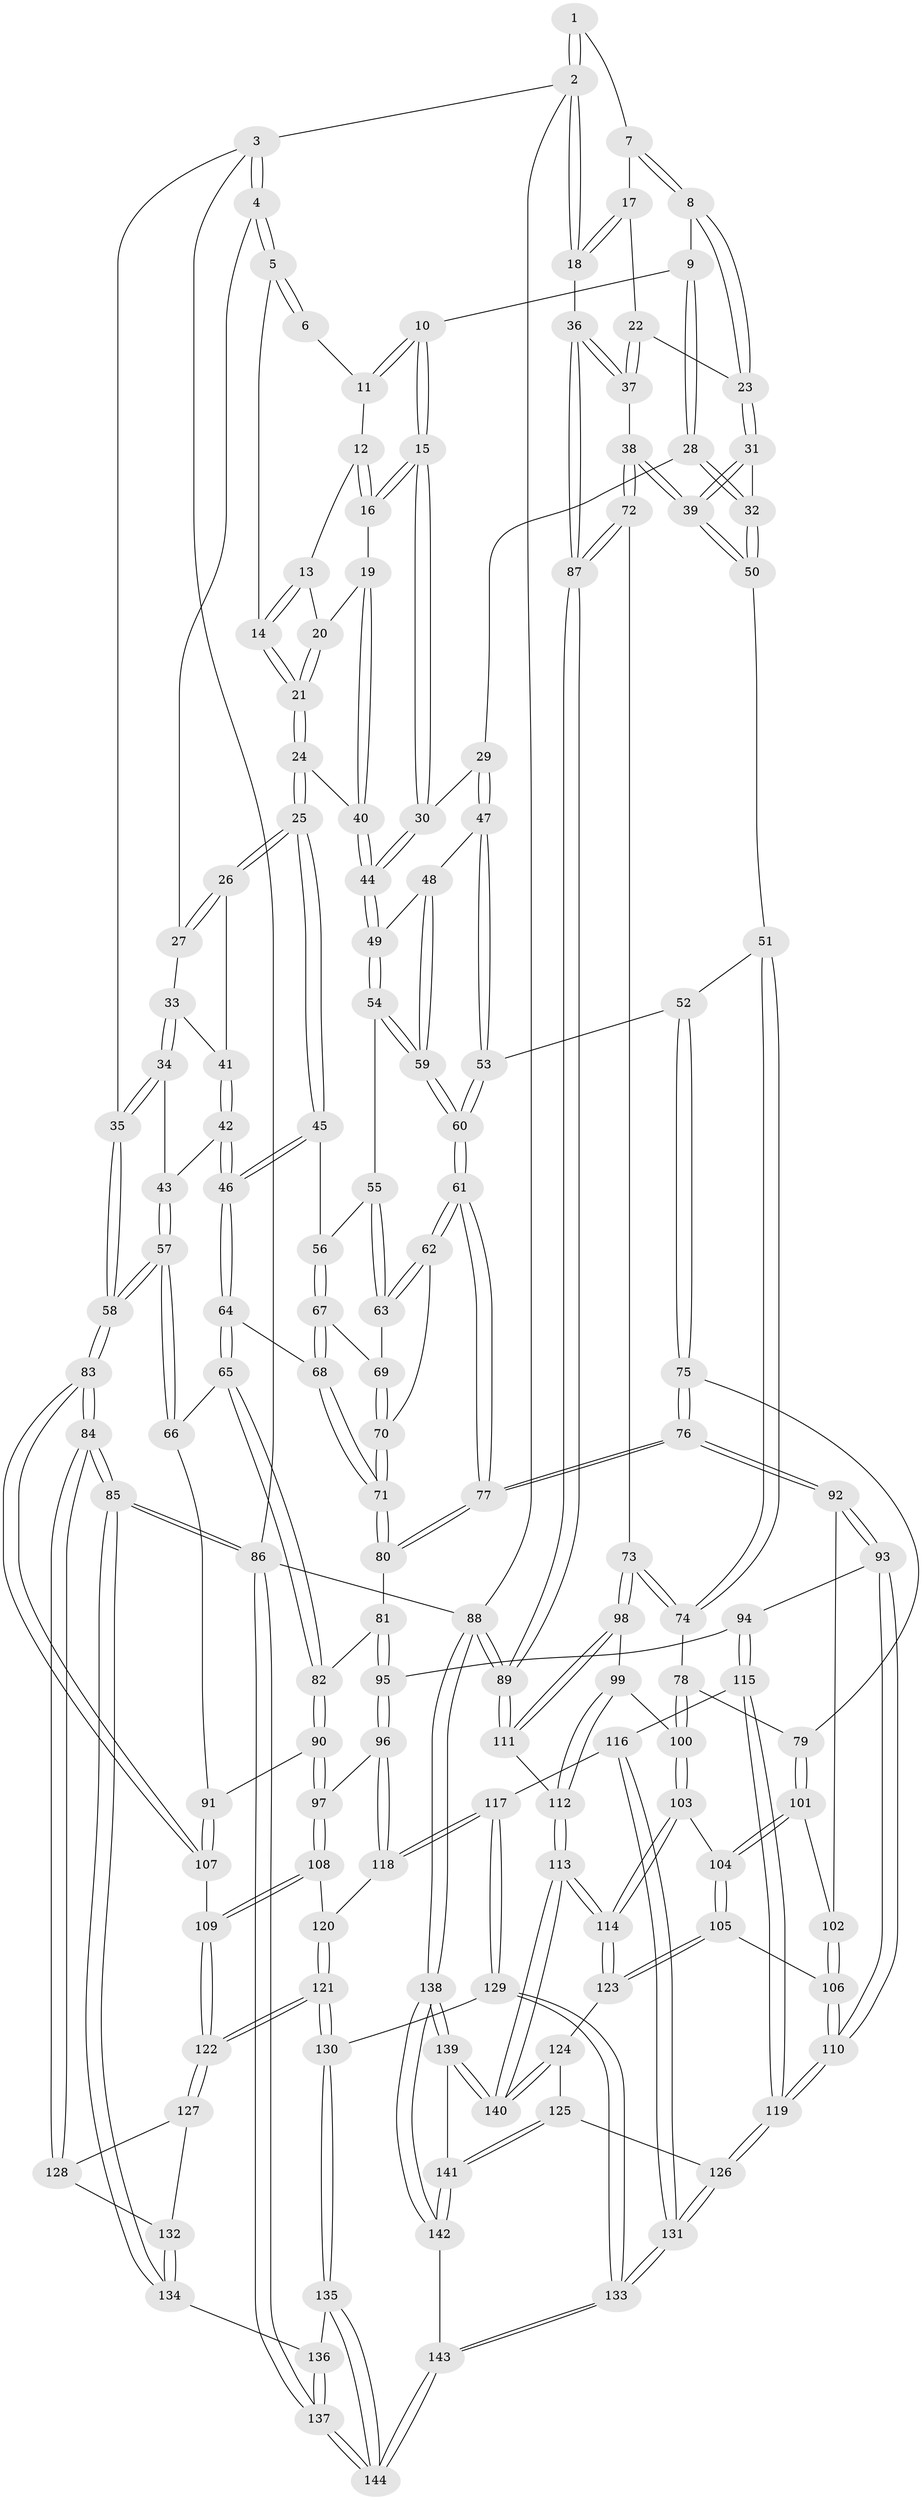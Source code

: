 // coarse degree distribution, {3: 0.06976744186046512, 7: 0.023255813953488372, 6: 0.23255813953488372, 4: 0.32558139534883723, 5: 0.3488372093023256}
// Generated by graph-tools (version 1.1) at 2025/21/03/04/25 18:21:08]
// undirected, 144 vertices, 357 edges
graph export_dot {
graph [start="1"]
  node [color=gray90,style=filled];
  1 [pos="+0.8032820344627478+0"];
  2 [pos="+1+0"];
  3 [pos="+0+0"];
  4 [pos="+0.014201340535190742+0"];
  5 [pos="+0.05098948234252571+0"];
  6 [pos="+0.5259415267697566+0"];
  7 [pos="+0.8049772061313437+0"];
  8 [pos="+0.789830974750023+0.07554302776467693"];
  9 [pos="+0.7639583961127921+0.08914203802300132"];
  10 [pos="+0.6098946908575124+0.08168160920638119"];
  11 [pos="+0.5264927735075996+0"];
  12 [pos="+0.5062199835852693+0"];
  13 [pos="+0.4350622223411597+0.08708942795904297"];
  14 [pos="+0.3222132301811504+0.07614341068981459"];
  15 [pos="+0.5635358634849714+0.17907341618780456"];
  16 [pos="+0.5250054784846888+0.16278785724334652"];
  17 [pos="+1+0.08953540966915668"];
  18 [pos="+1+0.16410508857925263"];
  19 [pos="+0.4820188003158503+0.15574622287360407"];
  20 [pos="+0.4372928016092514+0.09235536880174015"];
  21 [pos="+0.33552393648864054+0.20342664622435003"];
  22 [pos="+0.8196191197058839+0.11297831517542795"];
  23 [pos="+0.8137236096509202+0.10988796349959905"];
  24 [pos="+0.33413146018332757+0.23701110198989275"];
  25 [pos="+0.2960365390040607+0.25810702679626474"];
  26 [pos="+0.23504137296484354+0.19789846399615632"];
  27 [pos="+0.053323585240948566+0"];
  28 [pos="+0.6509545967003104+0.24228926659739758"];
  29 [pos="+0.6000047821978666+0.21998323524767804"];
  30 [pos="+0.5671839984544762+0.1859597586991964"];
  31 [pos="+0.8097688306820928+0.14921721965294174"];
  32 [pos="+0.7135558494580033+0.33668926472351995"];
  33 [pos="+0.151711591537888+0.2144281913243805"];
  34 [pos="+0.11607053616577241+0.2591081377643202"];
  35 [pos="+0+0"];
  36 [pos="+1+0.24763340098691983"];
  37 [pos="+1+0.2786101258318945"];
  38 [pos="+0.8692196692608325+0.37156111071511433"];
  39 [pos="+0.8630888230323618+0.36935793488615326"];
  40 [pos="+0.3728422098219502+0.24173252105942744"];
  41 [pos="+0.16554358994350227+0.21376485814749757"];
  42 [pos="+0.21341926685961587+0.3324457530224011"];
  43 [pos="+0.12863781577636488+0.30097577423991473"];
  44 [pos="+0.4423358721690498+0.29927863603053684"];
  45 [pos="+0.2694125398698272+0.30797197710407914"];
  46 [pos="+0.22458147517268137+0.3370958699935847"];
  47 [pos="+0.514255001291019+0.3394956879452872"];
  48 [pos="+0.5004721314200369+0.33696559834000667"];
  49 [pos="+0.45185887822652443+0.31755275347341433"];
  50 [pos="+0.7175773683223412+0.34637257566385143"];
  51 [pos="+0.6824192808904936+0.3855441294391784"];
  52 [pos="+0.6211409508309685+0.4123592070327416"];
  53 [pos="+0.5650429343813648+0.3953391750974376"];
  54 [pos="+0.41766893674559313+0.37778076725999427"];
  55 [pos="+0.35448272713399953+0.38514568220030526"];
  56 [pos="+0.3416841004758462+0.3827478931807767"];
  57 [pos="+0+0.4670529478927816"];
  58 [pos="+0+0.4724754549971586"];
  59 [pos="+0.451389736428153+0.4625215631118627"];
  60 [pos="+0.45311975360560963+0.47071359354736264"];
  61 [pos="+0.44668728187627976+0.4916373141776925"];
  62 [pos="+0.41963080255016044+0.48038128628973076"];
  63 [pos="+0.37955316981768344+0.4305099737019951"];
  64 [pos="+0.20385193342319677+0.42121299876569684"];
  65 [pos="+0.1559991391477884+0.477356912725371"];
  66 [pos="+0.055665592666305476+0.47679926692782676"];
  67 [pos="+0.33089613052151+0.4358869553735036"];
  68 [pos="+0.2796163143747341+0.45961366983038504"];
  69 [pos="+0.3413124940498331+0.4491439916666831"];
  70 [pos="+0.3545623320893336+0.4698301925671106"];
  71 [pos="+0.3083169070937078+0.5174403106602035"];
  72 [pos="+0.8775039866999876+0.5803648036579165"];
  73 [pos="+0.8768147171697523+0.5809284589024084"];
  74 [pos="+0.7170705550301207+0.5329185902178415"];
  75 [pos="+0.5963021635939144+0.48343144171756447"];
  76 [pos="+0.4678515845158217+0.5640205759015062"];
  77 [pos="+0.46036080696049686+0.5538221995589059"];
  78 [pos="+0.6575301721041792+0.5774666042256047"];
  79 [pos="+0.6522002538985388+0.5802252384985076"];
  80 [pos="+0.3071020960584488+0.5472164133633403"];
  81 [pos="+0.30396036321151004+0.5501714106666451"];
  82 [pos="+0.19743446348275254+0.5530427632567319"];
  83 [pos="+0+0.6082775765344794"];
  84 [pos="+0+0.6952093058428361"];
  85 [pos="+0+0.793881239908986"];
  86 [pos="+0+1"];
  87 [pos="+1+0.634214501161474"];
  88 [pos="+1+1"];
  89 [pos="+1+0.9391909810425886"];
  90 [pos="+0.1843824205167896+0.6251926291203507"];
  91 [pos="+0.13907527379597312+0.6255958814309507"];
  92 [pos="+0.47389065886187026+0.5940890119382126"];
  93 [pos="+0.46641814213135585+0.6261999715256414"];
  94 [pos="+0.44138053548121003+0.6495420610195468"];
  95 [pos="+0.3133151288823829+0.6549274105009649"];
  96 [pos="+0.2883813233046986+0.6768747217014138"];
  97 [pos="+0.20285628340946069+0.6635923959511142"];
  98 [pos="+0.8747598760423686+0.5847709662116009"];
  99 [pos="+0.8300309805850289+0.6309755469202313"];
  100 [pos="+0.8043472480171027+0.6468403022251528"];
  101 [pos="+0.6475126139243945+0.5890737076474869"];
  102 [pos="+0.6023186260562262+0.6000641264862757"];
  103 [pos="+0.7204142169708081+0.7140520109271187"];
  104 [pos="+0.6874310161081083+0.7056941483635956"];
  105 [pos="+0.6041908483516816+0.7392301996942598"];
  106 [pos="+0.5867373533381646+0.7385893522604531"];
  107 [pos="+0+0.6463715882070759"];
  108 [pos="+0.18697582265400642+0.694214153192786"];
  109 [pos="+0.11000961266914142+0.7531122813429202"];
  110 [pos="+0.5789111145024967+0.7396279250623802"];
  111 [pos="+0.9308332705952848+0.8218369606927033"];
  112 [pos="+0.8500870440119377+0.8306049475576395"];
  113 [pos="+0.7779581598438573+0.8604534508808865"];
  114 [pos="+0.7760711742789062+0.8573922358422241"];
  115 [pos="+0.4126793817992864+0.7694356617291315"];
  116 [pos="+0.38687260856610145+0.7865887922015996"];
  117 [pos="+0.324958427075839+0.7978833515158703"];
  118 [pos="+0.31423523795844216+0.7802082165402814"];
  119 [pos="+0.5235336528148584+0.8160584490652488"];
  120 [pos="+0.218580559179638+0.7583165170286644"];
  121 [pos="+0.16207045089904268+0.8795459902685934"];
  122 [pos="+0.1316875829864789+0.8398557702986608"];
  123 [pos="+0.6359452902040051+0.8083562179109575"];
  124 [pos="+0.6159748279378423+0.8884710295710658"];
  125 [pos="+0.5964097763193549+0.8989085105461182"];
  126 [pos="+0.5289349503478334+0.8666873508674052"];
  127 [pos="+0.07940813087151187+0.8388777193407826"];
  128 [pos="+0.03195209054672678+0.8298307012398608"];
  129 [pos="+0.2774138273259431+0.887411041848563"];
  130 [pos="+0.17491950127513906+0.9065371585395106"];
  131 [pos="+0.45108079399177015+0.9381084991147418"];
  132 [pos="+0.024843708472618638+0.8804720141653318"];
  133 [pos="+0.41422324569821556+1"];
  134 [pos="+0.02212961024300331+0.8849671992649653"];
  135 [pos="+0.161198964763509+0.9318212860286852"];
  136 [pos="+0.026128532913746685+0.8899372990864949"];
  137 [pos="+0+1"];
  138 [pos="+0.8448904925618962+1"];
  139 [pos="+0.7735836083465321+0.9027795755515776"];
  140 [pos="+0.7721947862435508+0.8769302294499536"];
  141 [pos="+0.6076228636548621+0.9666983673922981"];
  142 [pos="+0.5980625715423151+1"];
  143 [pos="+0.4477912903732806+1"];
  144 [pos="+0.0024692425993014535+1"];
  1 -- 2;
  1 -- 2;
  1 -- 7;
  2 -- 3;
  2 -- 18;
  2 -- 18;
  2 -- 88;
  3 -- 4;
  3 -- 4;
  3 -- 35;
  3 -- 86;
  4 -- 5;
  4 -- 5;
  4 -- 27;
  5 -- 6;
  5 -- 6;
  5 -- 14;
  6 -- 11;
  7 -- 8;
  7 -- 8;
  7 -- 17;
  8 -- 9;
  8 -- 23;
  8 -- 23;
  9 -- 10;
  9 -- 28;
  9 -- 28;
  10 -- 11;
  10 -- 11;
  10 -- 15;
  10 -- 15;
  11 -- 12;
  12 -- 13;
  12 -- 16;
  12 -- 16;
  13 -- 14;
  13 -- 14;
  13 -- 20;
  14 -- 21;
  14 -- 21;
  15 -- 16;
  15 -- 16;
  15 -- 30;
  15 -- 30;
  16 -- 19;
  17 -- 18;
  17 -- 18;
  17 -- 22;
  18 -- 36;
  19 -- 20;
  19 -- 40;
  19 -- 40;
  20 -- 21;
  20 -- 21;
  21 -- 24;
  21 -- 24;
  22 -- 23;
  22 -- 37;
  22 -- 37;
  23 -- 31;
  23 -- 31;
  24 -- 25;
  24 -- 25;
  24 -- 40;
  25 -- 26;
  25 -- 26;
  25 -- 45;
  25 -- 45;
  26 -- 27;
  26 -- 27;
  26 -- 41;
  27 -- 33;
  28 -- 29;
  28 -- 32;
  28 -- 32;
  29 -- 30;
  29 -- 47;
  29 -- 47;
  30 -- 44;
  30 -- 44;
  31 -- 32;
  31 -- 39;
  31 -- 39;
  32 -- 50;
  32 -- 50;
  33 -- 34;
  33 -- 34;
  33 -- 41;
  34 -- 35;
  34 -- 35;
  34 -- 43;
  35 -- 58;
  35 -- 58;
  36 -- 37;
  36 -- 37;
  36 -- 87;
  36 -- 87;
  37 -- 38;
  38 -- 39;
  38 -- 39;
  38 -- 72;
  38 -- 72;
  39 -- 50;
  39 -- 50;
  40 -- 44;
  40 -- 44;
  41 -- 42;
  41 -- 42;
  42 -- 43;
  42 -- 46;
  42 -- 46;
  43 -- 57;
  43 -- 57;
  44 -- 49;
  44 -- 49;
  45 -- 46;
  45 -- 46;
  45 -- 56;
  46 -- 64;
  46 -- 64;
  47 -- 48;
  47 -- 53;
  47 -- 53;
  48 -- 49;
  48 -- 59;
  48 -- 59;
  49 -- 54;
  49 -- 54;
  50 -- 51;
  51 -- 52;
  51 -- 74;
  51 -- 74;
  52 -- 53;
  52 -- 75;
  52 -- 75;
  53 -- 60;
  53 -- 60;
  54 -- 55;
  54 -- 59;
  54 -- 59;
  55 -- 56;
  55 -- 63;
  55 -- 63;
  56 -- 67;
  56 -- 67;
  57 -- 58;
  57 -- 58;
  57 -- 66;
  57 -- 66;
  58 -- 83;
  58 -- 83;
  59 -- 60;
  59 -- 60;
  60 -- 61;
  60 -- 61;
  61 -- 62;
  61 -- 62;
  61 -- 77;
  61 -- 77;
  62 -- 63;
  62 -- 63;
  62 -- 70;
  63 -- 69;
  64 -- 65;
  64 -- 65;
  64 -- 68;
  65 -- 66;
  65 -- 82;
  65 -- 82;
  66 -- 91;
  67 -- 68;
  67 -- 68;
  67 -- 69;
  68 -- 71;
  68 -- 71;
  69 -- 70;
  69 -- 70;
  70 -- 71;
  70 -- 71;
  71 -- 80;
  71 -- 80;
  72 -- 73;
  72 -- 87;
  72 -- 87;
  73 -- 74;
  73 -- 74;
  73 -- 98;
  73 -- 98;
  74 -- 78;
  75 -- 76;
  75 -- 76;
  75 -- 79;
  76 -- 77;
  76 -- 77;
  76 -- 92;
  76 -- 92;
  77 -- 80;
  77 -- 80;
  78 -- 79;
  78 -- 100;
  78 -- 100;
  79 -- 101;
  79 -- 101;
  80 -- 81;
  81 -- 82;
  81 -- 95;
  81 -- 95;
  82 -- 90;
  82 -- 90;
  83 -- 84;
  83 -- 84;
  83 -- 107;
  83 -- 107;
  84 -- 85;
  84 -- 85;
  84 -- 128;
  84 -- 128;
  85 -- 86;
  85 -- 86;
  85 -- 134;
  85 -- 134;
  86 -- 137;
  86 -- 137;
  86 -- 88;
  87 -- 89;
  87 -- 89;
  88 -- 89;
  88 -- 89;
  88 -- 138;
  88 -- 138;
  89 -- 111;
  89 -- 111;
  90 -- 91;
  90 -- 97;
  90 -- 97;
  91 -- 107;
  91 -- 107;
  92 -- 93;
  92 -- 93;
  92 -- 102;
  93 -- 94;
  93 -- 110;
  93 -- 110;
  94 -- 95;
  94 -- 115;
  94 -- 115;
  95 -- 96;
  95 -- 96;
  96 -- 97;
  96 -- 118;
  96 -- 118;
  97 -- 108;
  97 -- 108;
  98 -- 99;
  98 -- 111;
  98 -- 111;
  99 -- 100;
  99 -- 112;
  99 -- 112;
  100 -- 103;
  100 -- 103;
  101 -- 102;
  101 -- 104;
  101 -- 104;
  102 -- 106;
  102 -- 106;
  103 -- 104;
  103 -- 114;
  103 -- 114;
  104 -- 105;
  104 -- 105;
  105 -- 106;
  105 -- 123;
  105 -- 123;
  106 -- 110;
  106 -- 110;
  107 -- 109;
  108 -- 109;
  108 -- 109;
  108 -- 120;
  109 -- 122;
  109 -- 122;
  110 -- 119;
  110 -- 119;
  111 -- 112;
  112 -- 113;
  112 -- 113;
  113 -- 114;
  113 -- 114;
  113 -- 140;
  113 -- 140;
  114 -- 123;
  114 -- 123;
  115 -- 116;
  115 -- 119;
  115 -- 119;
  116 -- 117;
  116 -- 131;
  116 -- 131;
  117 -- 118;
  117 -- 118;
  117 -- 129;
  117 -- 129;
  118 -- 120;
  119 -- 126;
  119 -- 126;
  120 -- 121;
  120 -- 121;
  121 -- 122;
  121 -- 122;
  121 -- 130;
  121 -- 130;
  122 -- 127;
  122 -- 127;
  123 -- 124;
  124 -- 125;
  124 -- 140;
  124 -- 140;
  125 -- 126;
  125 -- 141;
  125 -- 141;
  126 -- 131;
  126 -- 131;
  127 -- 128;
  127 -- 132;
  128 -- 132;
  129 -- 130;
  129 -- 133;
  129 -- 133;
  130 -- 135;
  130 -- 135;
  131 -- 133;
  131 -- 133;
  132 -- 134;
  132 -- 134;
  133 -- 143;
  133 -- 143;
  134 -- 136;
  135 -- 136;
  135 -- 144;
  135 -- 144;
  136 -- 137;
  136 -- 137;
  137 -- 144;
  137 -- 144;
  138 -- 139;
  138 -- 139;
  138 -- 142;
  138 -- 142;
  139 -- 140;
  139 -- 140;
  139 -- 141;
  141 -- 142;
  141 -- 142;
  142 -- 143;
  143 -- 144;
  143 -- 144;
}
